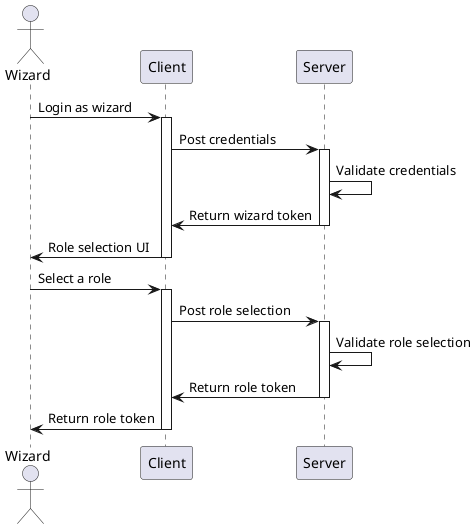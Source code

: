 @startuml sequence

actor Wizard
participant Client
participant Server

Wizard -> Client: Login as wizard
activate Client
Client -> Server: Post credentials
activate Server
Server -> Server: Validate credentials
Server -> Client: Return wizard token
deactivate Server
Client -> Wizard: Role selection UI
deactivate Client

Wizard -> Client: Select a role
activate Client
Client -> Server: Post role selection
activate Server
Server -> Server: Validate role selection
Server -> Client: Return role token
deactivate Server
Client -> Wizard: Return role token
deactivate Client

@enduml